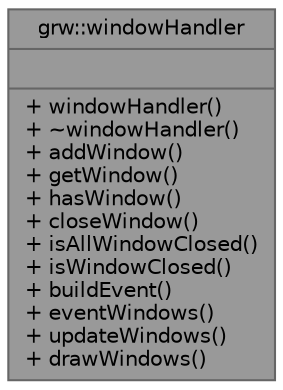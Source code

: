 digraph "grw::windowHandler"
{
 // LATEX_PDF_SIZE
  bgcolor="transparent";
  edge [fontname=Helvetica,fontsize=10,labelfontname=Helvetica,labelfontsize=10];
  node [fontname=Helvetica,fontsize=10,shape=box,height=0.2,width=0.4];
  Node1 [shape=record,label="{grw::windowHandler\n||+ windowHandler()\l+ ~windowHandler()\l+ addWindow()\l+ getWindow()\l+ hasWindow()\l+ closeWindow()\l+ isAllWindowClosed()\l+ isWindowClosed()\l+ buildEvent()\l+ eventWindows()\l+ updateWindows()\l+ drawWindows()\l}",height=0.2,width=0.4,color="gray40", fillcolor="grey60", style="filled", fontcolor="black",tooltip=" "];
}
